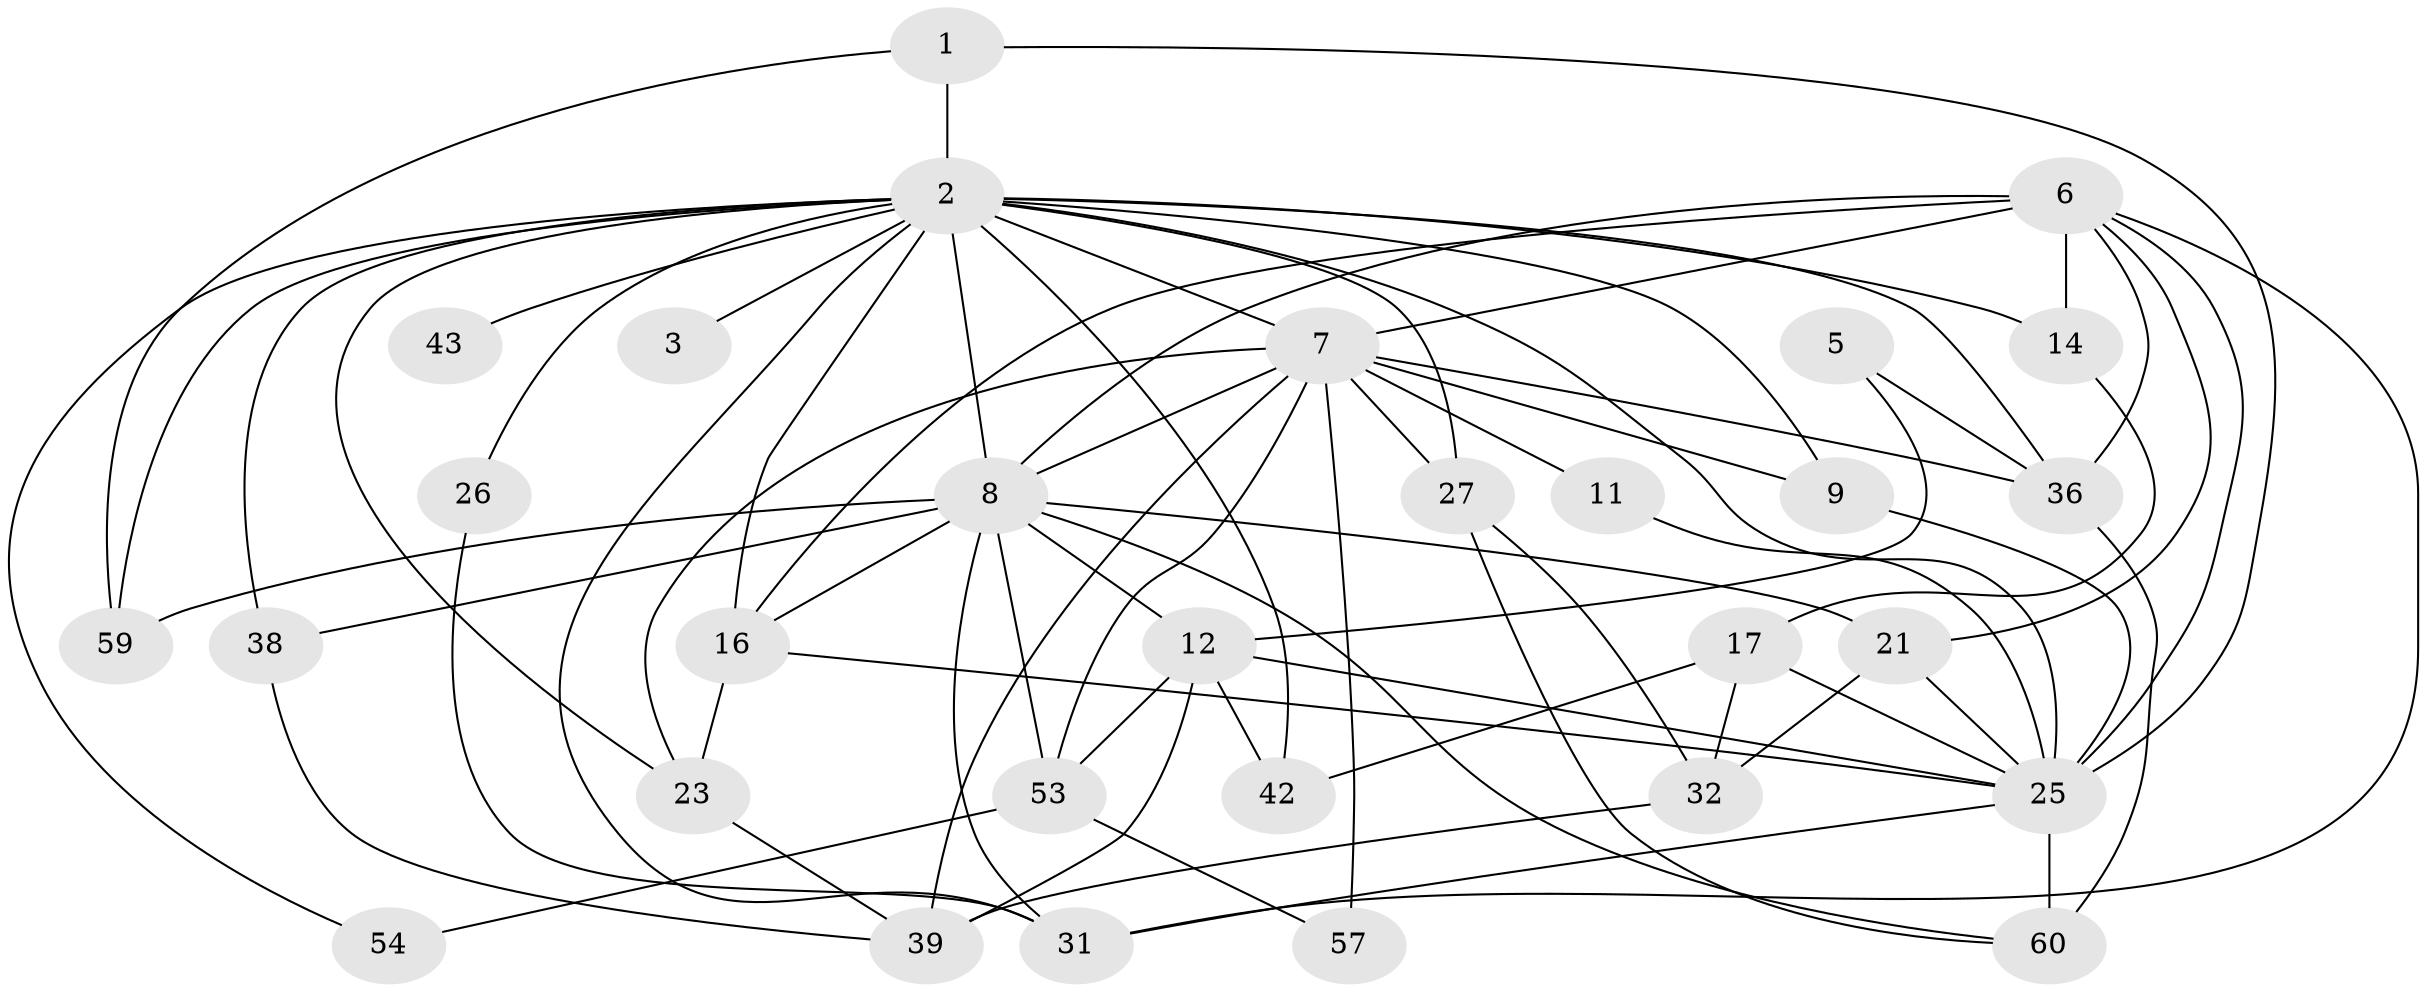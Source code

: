 // original degree distribution, {4: 0.26229508196721313, 5: 0.16393442622950818, 2: 0.21311475409836064, 9: 0.03278688524590164, 3: 0.19672131147540983, 6: 0.09836065573770492, 7: 0.03278688524590164}
// Generated by graph-tools (version 1.1) at 2025/15/03/09/25 04:15:01]
// undirected, 30 vertices, 72 edges
graph export_dot {
graph [start="1"]
  node [color=gray90,style=filled];
  1;
  2 [super="+4+18+20"];
  3;
  5;
  6 [super="+41"];
  7 [super="+47+55"];
  8 [super="+40+10+46"];
  9 [super="+22"];
  11;
  12 [super="+34"];
  14 [super="+28"];
  16 [super="+61+19"];
  17;
  21 [super="+35"];
  23;
  25 [super="+29"];
  26;
  27 [super="+56"];
  31;
  32 [super="+48"];
  36 [super="+49+45+51"];
  38;
  39 [super="+58"];
  42;
  43;
  53;
  54;
  57;
  59;
  60;
  1 -- 59;
  1 -- 2 [weight=2];
  1 -- 25;
  2 -- 3 [weight=2];
  2 -- 7;
  2 -- 9;
  2 -- 23;
  2 -- 25 [weight=3];
  2 -- 26;
  2 -- 31;
  2 -- 38;
  2 -- 42;
  2 -- 43 [weight=2];
  2 -- 54;
  2 -- 59;
  2 -- 14 [weight=2];
  2 -- 16 [weight=2];
  2 -- 8 [weight=2];
  2 -- 36 [weight=2];
  2 -- 27;
  5 -- 12;
  5 -- 36;
  6 -- 31;
  6 -- 21;
  6 -- 25;
  6 -- 16;
  6 -- 7;
  6 -- 8 [weight=2];
  6 -- 14;
  6 -- 36;
  7 -- 53;
  7 -- 23;
  7 -- 57;
  7 -- 9 [weight=2];
  7 -- 11;
  7 -- 8 [weight=2];
  7 -- 27;
  7 -- 36;
  7 -- 39 [weight=2];
  8 -- 31;
  8 -- 16 [weight=2];
  8 -- 59;
  8 -- 12 [weight=2];
  8 -- 38;
  8 -- 21;
  8 -- 53;
  8 -- 60;
  9 -- 25;
  11 -- 25;
  12 -- 25;
  12 -- 42;
  12 -- 53;
  12 -- 39;
  14 -- 17;
  16 -- 23;
  16 -- 25;
  17 -- 42;
  17 -- 32;
  17 -- 25;
  21 -- 32;
  21 -- 25;
  23 -- 39;
  25 -- 60;
  25 -- 31;
  26 -- 31;
  27 -- 60;
  27 -- 32;
  32 -- 39;
  36 -- 60 [weight=2];
  38 -- 39;
  53 -- 54;
  53 -- 57;
}
